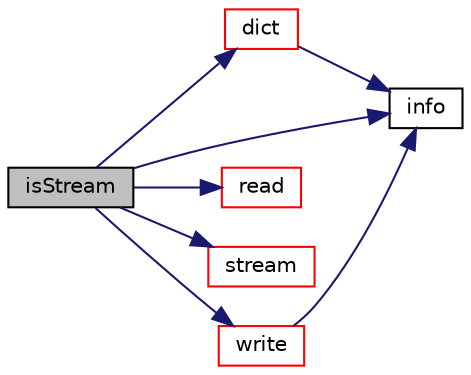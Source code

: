 digraph "isStream"
{
  bgcolor="transparent";
  edge [fontname="Helvetica",fontsize="10",labelfontname="Helvetica",labelfontsize="10"];
  node [fontname="Helvetica",fontsize="10",shape=record];
  rankdir="LR";
  Node1 [label="isStream",height=0.2,width=0.4,color="black", fillcolor="grey75", style="filled", fontcolor="black"];
  Node1 -> Node2 [color="midnightblue",fontsize="10",style="solid",fontname="Helvetica"];
  Node2 [label="dict",height=0.2,width=0.4,color="red",URL="$a02006.html#a193891e89d96c3d3699885e60fe0a609",tooltip="This entry is not a dictionary,. "];
  Node2 -> Node3 [color="midnightblue",fontsize="10",style="solid",fontname="Helvetica"];
  Node3 [label="info",height=0.2,width=0.4,color="black",URL="$a02006.html#ae19905dd3dc1a44b45cf6b017594d55c",tooltip="Return info proxy. "];
  Node1 -> Node3 [color="midnightblue",fontsize="10",style="solid",fontname="Helvetica"];
  Node1 -> Node4 [color="midnightblue",fontsize="10",style="solid",fontname="Helvetica"];
  Node4 [label="read",height=0.2,width=0.4,color="red",URL="$a02006.html#aec631c08ab1cd21bac04fbc797c9c5fb",tooltip="Read tokens from the given stream. "];
  Node1 -> Node5 [color="midnightblue",fontsize="10",style="solid",fontname="Helvetica"];
  Node5 [label="stream",height=0.2,width=0.4,color="red",URL="$a02006.html#a1b7db77caf54642d283e6e1e1edbce4c",tooltip="Return token stream if this entry is a primitive entry. "];
  Node1 -> Node6 [color="midnightblue",fontsize="10",style="solid",fontname="Helvetica"];
  Node6 [label="write",height=0.2,width=0.4,color="red",URL="$a02006.html#a0941061ad5a26be83b4107d05750ace6",tooltip="Write. "];
  Node6 -> Node3 [color="midnightblue",fontsize="10",style="solid",fontname="Helvetica"];
}
